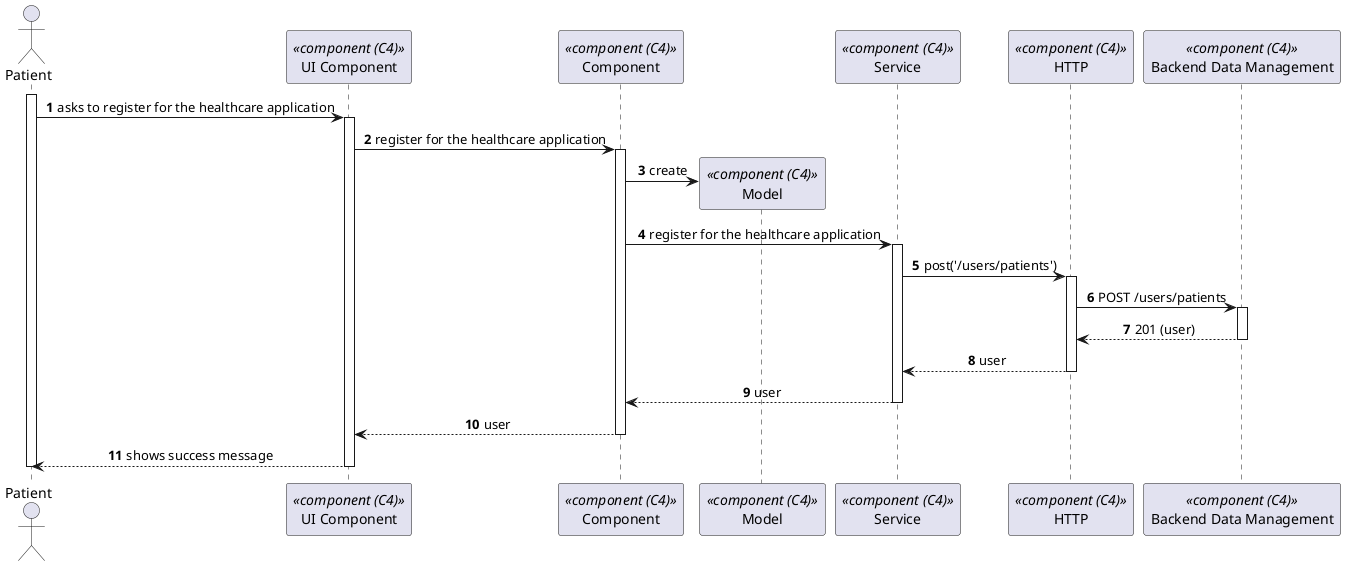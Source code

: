 @startuml process-view
autonumber
skinparam DefaultTextAlignment center
actor Patient as "Patient"

participant ComponentUI as "UI Component" <<component (C4)>>
participant Component as "Component" <<component (C4)>>
participant Model as "Model" <<component (C4)>>
participant Service as "Service" <<component (C4)>>
participant HTTP as "HTTP" <<component (C4)>>


participant BackendDataManagement as "Backend Data Management" <<component (C4)>>

activate Patient

    Patient -> ComponentUI : asks to register for the healthcare application
    activate ComponentUI

        ComponentUI -> Component : register for the healthcare application
        activate Component

            Component -> Model** : create
            
            Component -> Service : register for the healthcare application
            activate Service

                Service -> HTTP : post('/users/patients')

                activate HTTP
                    HTTP -> BackendDataManagement : POST /users/patients

                    activate BackendDataManagement

                        BackendDataManagement --> HTTP : 201 (user)

                    deactivate BackendDataManagement

                    HTTP --> Service : user

                deactivate HTTP

                Service --> Component : user
            deactivate Service

            Component --> ComponentUI : user
        deactivate Component

    Patient <-- ComponentUI : shows success message
    deactivate ComponentUI

deactivate Patient

@enduml